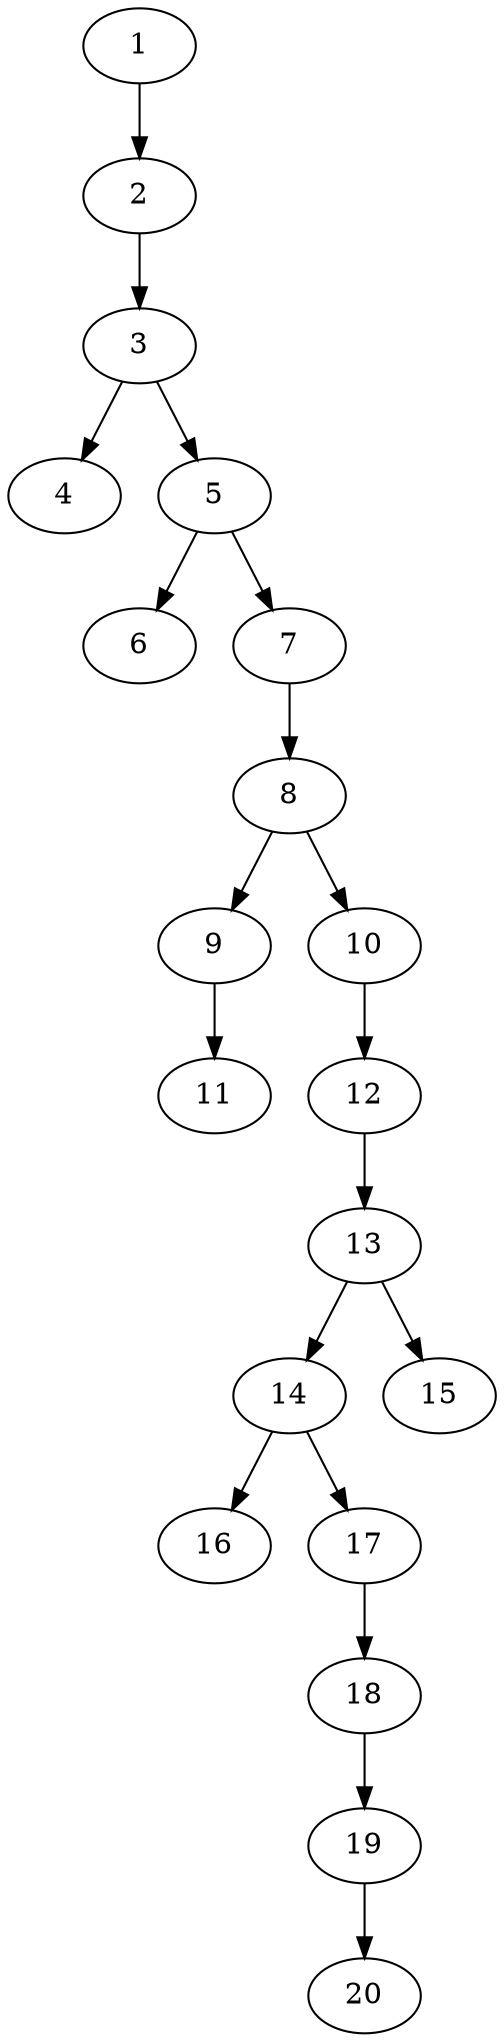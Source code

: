 // DAG (tier=1-easy, mode=compute, n=20, ccr=0.298, fat=0.366, density=0.245, regular=0.723, jump=0.001, mindata=262144, maxdata=2097152)
// DAG automatically generated by daggen at Sun Aug 24 16:33:32 2025
// /home/ermia/Project/Environments/daggen/bin/daggen --dot --ccr 0.298 --fat 0.366 --regular 0.723 --density 0.245 --jump 0.001 --mindata 262144 --maxdata 2097152 -n 20 
digraph G {
  1 [size="274929312333824000", alpha="0.09", expect_size="137464656166912000"]
  1 -> 2 [size ="3382496460800"]
  2 [size="7341562395631812608", alpha="0.17", expect_size="3670781197815906304"]
  2 -> 3 [size ="30219155013632"]
  3 [size="86424821056822", alpha="0.03", expect_size="43212410528411"]
  3 -> 4 [size ="3765646131200"]
  3 -> 5 [size ="3765646131200"]
  4 [size="6634677575103134", alpha="0.18", expect_size="3317338787551567"]
  5 [size="54913163855328", alpha="0.07", expect_size="27456581927664"]
  5 -> 6 [size ="4193037320192"]
  5 -> 7 [size ="4193037320192"]
  6 [size="1393897718520819", alpha="0.11", expect_size="696948859260409"]
  7 [size="120265058332675", alpha="0.03", expect_size="60132529166337"]
  7 -> 8 [size ="5640500019200"]
  8 [size="12769678173566942", alpha="0.15", expect_size="6384839086783471"]
  8 -> 9 [size ="13191220297728"]
  8 -> 10 [size ="13191220297728"]
  9 [size="1604471807737507", alpha="0.02", expect_size="802235903868753"]
  9 -> 11 [size ="3297805074432"]
  10 [size="95434405141525", alpha="0.07", expect_size="47717202570762"]
  10 -> 12 [size ="1775029452800"]
  11 [size="71858470764150784", alpha="0.08", expect_size="35929235382075392"]
  12 [size="154487637174910976", alpha="0.08", expect_size="77243818587455488"]
  12 -> 13 [size ="2303310430208"]
  13 [size="264028205776324", alpha="0.08", expect_size="132014102888162"]
  13 -> 14 [size ="9802600153088"]
  13 -> 15 [size ="9802600153088"]
  14 [size="856129250738858", alpha="0.07", expect_size="428064625369429"]
  14 -> 16 [size ="629783134208"]
  14 -> 17 [size ="629783134208"]
  15 [size="9063202996724578", alpha="0.06", expect_size="4531601498362289"]
  16 [size="113122675009761", alpha="0.10", expect_size="56561337504880"]
  17 [size="125122871851473", alpha="0.08", expect_size="62561435925736"]
  17 -> 18 [size ="5182448467968"]
  18 [size="71304427069554", alpha="0.04", expect_size="35652213534777"]
  18 -> 19 [size ="1661154099200"]
  19 [size="909019666305777664", alpha="0.11", expect_size="454509833152888832"]
  19 -> 20 [size ="7507099516928"]
  20 [size="34945056745575344", alpha="0.01", expect_size="17472528372787672"]
}